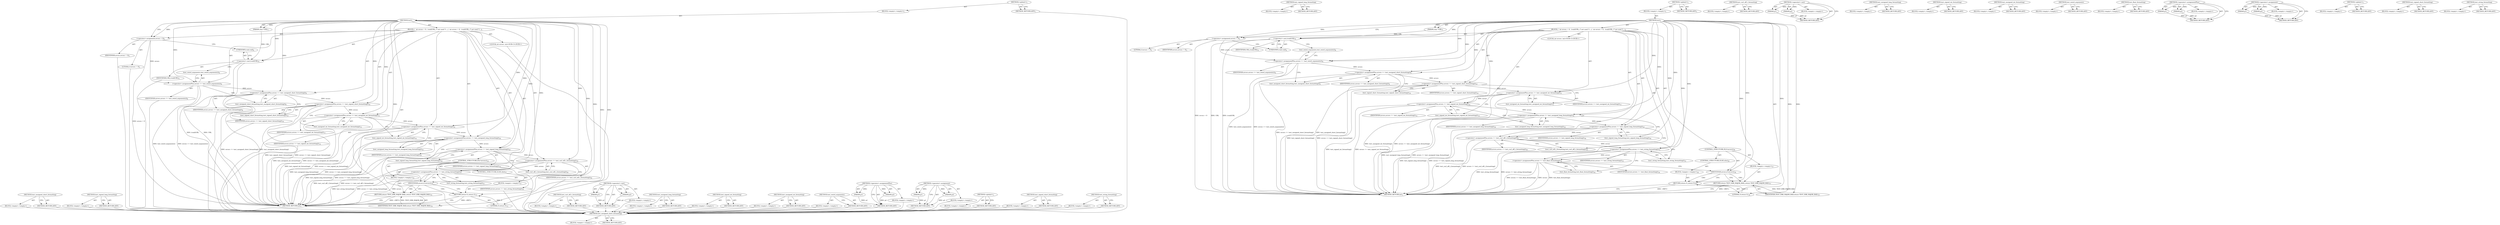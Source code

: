 digraph "test_string_formatting" {
vulnerable_91 [label=<(METHOD,test_unsigned_short_formatting)>];
vulnerable_92 [label=<(BLOCK,&lt;empty&gt;,&lt;empty&gt;)>];
vulnerable_93 [label=<(METHOD_RETURN,ANY)>];
vulnerable_106 [label=<(METHOD,test_signed_long_formatting)>];
vulnerable_107 [label=<(BLOCK,&lt;empty&gt;,&lt;empty&gt;)>];
vulnerable_108 [label=<(METHOD_RETURN,ANY)>];
vulnerable_6 [label=<(METHOD,&lt;global&gt;)<SUB>1</SUB>>];
vulnerable_7 [label=<(BLOCK,&lt;empty&gt;,&lt;empty&gt;)<SUB>1</SUB>>];
vulnerable_8 [label=<(METHOD,test)<SUB>1</SUB>>];
vulnerable_9 [label=<(PARAM,char *URL)<SUB>1</SUB>>];
vulnerable_10 [label=<(BLOCK,{
  int errors = 0;
  (void)URL; /* not used */...,{
  int errors = 0;
  (void)URL; /* not used */...)<SUB>2</SUB>>];
vulnerable_11 [label="<(LOCAL,int errors: int)<SUB>3</SUB>>"];
vulnerable_12 [label=<(&lt;operator&gt;.assignment,errors = 0)<SUB>3</SUB>>];
vulnerable_13 [label=<(IDENTIFIER,errors,errors = 0)<SUB>3</SUB>>];
vulnerable_14 [label=<(LITERAL,0,errors = 0)<SUB>3</SUB>>];
vulnerable_15 [label=<(&lt;operator&gt;.cast,(void)URL)<SUB>4</SUB>>];
vulnerable_16 [label=<(UNKNOWN,void,void)<SUB>4</SUB>>];
vulnerable_17 [label=<(IDENTIFIER,URL,(void)URL)<SUB>4</SUB>>];
vulnerable_18 [label=<(&lt;operator&gt;.assignmentPlus,errors += test_weird_arguments())<SUB>6</SUB>>];
vulnerable_19 [label=<(IDENTIFIER,errors,errors += test_weird_arguments())<SUB>6</SUB>>];
vulnerable_20 [label=<(test_weird_arguments,test_weird_arguments())<SUB>6</SUB>>];
vulnerable_21 [label=<(&lt;operator&gt;.assignmentPlus,errors += test_unsigned_short_formatting())<SUB>8</SUB>>];
vulnerable_22 [label=<(IDENTIFIER,errors,errors += test_unsigned_short_formatting())<SUB>8</SUB>>];
vulnerable_23 [label=<(test_unsigned_short_formatting,test_unsigned_short_formatting())<SUB>8</SUB>>];
vulnerable_24 [label=<(&lt;operator&gt;.assignmentPlus,errors += test_signed_short_formatting())<SUB>10</SUB>>];
vulnerable_25 [label=<(IDENTIFIER,errors,errors += test_signed_short_formatting())<SUB>10</SUB>>];
vulnerable_26 [label=<(test_signed_short_formatting,test_signed_short_formatting())<SUB>10</SUB>>];
vulnerable_27 [label=<(&lt;operator&gt;.assignmentPlus,errors += test_unsigned_int_formatting())<SUB>12</SUB>>];
vulnerable_28 [label=<(IDENTIFIER,errors,errors += test_unsigned_int_formatting())<SUB>12</SUB>>];
vulnerable_29 [label=<(test_unsigned_int_formatting,test_unsigned_int_formatting())<SUB>12</SUB>>];
vulnerable_30 [label=<(&lt;operator&gt;.assignmentPlus,errors += test_signed_int_formatting())<SUB>14</SUB>>];
vulnerable_31 [label=<(IDENTIFIER,errors,errors += test_signed_int_formatting())<SUB>14</SUB>>];
vulnerable_32 [label=<(test_signed_int_formatting,test_signed_int_formatting())<SUB>14</SUB>>];
vulnerable_33 [label=<(&lt;operator&gt;.assignmentPlus,errors += test_unsigned_long_formatting())<SUB>16</SUB>>];
vulnerable_34 [label=<(IDENTIFIER,errors,errors += test_unsigned_long_formatting())<SUB>16</SUB>>];
vulnerable_35 [label=<(test_unsigned_long_formatting,test_unsigned_long_formatting())<SUB>16</SUB>>];
vulnerable_36 [label=<(&lt;operator&gt;.assignmentPlus,errors += test_signed_long_formatting())<SUB>18</SUB>>];
vulnerable_37 [label=<(IDENTIFIER,errors,errors += test_signed_long_formatting())<SUB>18</SUB>>];
vulnerable_38 [label=<(test_signed_long_formatting,test_signed_long_formatting())<SUB>18</SUB>>];
vulnerable_39 [label=<(&lt;operator&gt;.assignmentPlus,errors += test_curl_off_t_formatting())<SUB>20</SUB>>];
vulnerable_40 [label=<(IDENTIFIER,errors,errors += test_curl_off_t_formatting())<SUB>20</SUB>>];
vulnerable_41 [label=<(test_curl_off_t_formatting,test_curl_off_t_formatting())<SUB>20</SUB>>];
vulnerable_42 [label=<(&lt;operator&gt;.assignmentPlus,errors += test_string_formatting())<SUB>22</SUB>>];
vulnerable_43 [label=<(IDENTIFIER,errors,errors += test_string_formatting())<SUB>22</SUB>>];
vulnerable_44 [label=<(test_string_formatting,test_string_formatting())<SUB>22</SUB>>];
vulnerable_45 [label=<(CONTROL_STRUCTURE,IF,if (errors))<SUB>24</SUB>>];
vulnerable_46 [label=<(IDENTIFIER,errors,if (errors))<SUB>24</SUB>>];
vulnerable_47 [label=<(BLOCK,&lt;empty&gt;,&lt;empty&gt;)<SUB>25</SUB>>];
vulnerable_48 [label=<(RETURN,return TEST_ERR_MAJOR_BAD;,return TEST_ERR_MAJOR_BAD;)<SUB>25</SUB>>];
vulnerable_49 [label=<(IDENTIFIER,TEST_ERR_MAJOR_BAD,return TEST_ERR_MAJOR_BAD;)<SUB>25</SUB>>];
vulnerable_50 [label=<(CONTROL_STRUCTURE,ELSE,else)<SUB>27</SUB>>];
vulnerable_51 [label=<(BLOCK,&lt;empty&gt;,&lt;empty&gt;)<SUB>27</SUB>>];
vulnerable_52 [label=<(RETURN,return 0;,return 0;)<SUB>27</SUB>>];
vulnerable_53 [label=<(LITERAL,0,return 0;)<SUB>27</SUB>>];
vulnerable_54 [label=<(METHOD_RETURN,int)<SUB>1</SUB>>];
vulnerable_56 [label=<(METHOD_RETURN,ANY)<SUB>1</SUB>>];
vulnerable_109 [label=<(METHOD,test_curl_off_t_formatting)>];
vulnerable_110 [label=<(BLOCK,&lt;empty&gt;,&lt;empty&gt;)>];
vulnerable_111 [label=<(METHOD_RETURN,ANY)>];
vulnerable_78 [label=<(METHOD,&lt;operator&gt;.cast)>];
vulnerable_79 [label=<(PARAM,p1)>];
vulnerable_80 [label=<(PARAM,p2)>];
vulnerable_81 [label=<(BLOCK,&lt;empty&gt;,&lt;empty&gt;)>];
vulnerable_82 [label=<(METHOD_RETURN,ANY)>];
vulnerable_103 [label=<(METHOD,test_unsigned_long_formatting)>];
vulnerable_104 [label=<(BLOCK,&lt;empty&gt;,&lt;empty&gt;)>];
vulnerable_105 [label=<(METHOD_RETURN,ANY)>];
vulnerable_100 [label=<(METHOD,test_signed_int_formatting)>];
vulnerable_101 [label=<(BLOCK,&lt;empty&gt;,&lt;empty&gt;)>];
vulnerable_102 [label=<(METHOD_RETURN,ANY)>];
vulnerable_97 [label=<(METHOD,test_unsigned_int_formatting)>];
vulnerable_98 [label=<(BLOCK,&lt;empty&gt;,&lt;empty&gt;)>];
vulnerable_99 [label=<(METHOD_RETURN,ANY)>];
vulnerable_88 [label=<(METHOD,test_weird_arguments)>];
vulnerable_89 [label=<(BLOCK,&lt;empty&gt;,&lt;empty&gt;)>];
vulnerable_90 [label=<(METHOD_RETURN,ANY)>];
vulnerable_83 [label=<(METHOD,&lt;operator&gt;.assignmentPlus)>];
vulnerable_84 [label=<(PARAM,p1)>];
vulnerable_85 [label=<(PARAM,p2)>];
vulnerable_86 [label=<(BLOCK,&lt;empty&gt;,&lt;empty&gt;)>];
vulnerable_87 [label=<(METHOD_RETURN,ANY)>];
vulnerable_73 [label=<(METHOD,&lt;operator&gt;.assignment)>];
vulnerable_74 [label=<(PARAM,p1)>];
vulnerable_75 [label=<(PARAM,p2)>];
vulnerable_76 [label=<(BLOCK,&lt;empty&gt;,&lt;empty&gt;)>];
vulnerable_77 [label=<(METHOD_RETURN,ANY)>];
vulnerable_67 [label=<(METHOD,&lt;global&gt;)<SUB>1</SUB>>];
vulnerable_68 [label=<(BLOCK,&lt;empty&gt;,&lt;empty&gt;)>];
vulnerable_69 [label=<(METHOD_RETURN,ANY)>];
vulnerable_94 [label=<(METHOD,test_signed_short_formatting)>];
vulnerable_95 [label=<(BLOCK,&lt;empty&gt;,&lt;empty&gt;)>];
vulnerable_96 [label=<(METHOD_RETURN,ANY)>];
vulnerable_112 [label=<(METHOD,test_string_formatting)>];
vulnerable_113 [label=<(BLOCK,&lt;empty&gt;,&lt;empty&gt;)>];
vulnerable_114 [label=<(METHOD_RETURN,ANY)>];
fixed_94 [label=<(METHOD,test_unsigned_short_formatting)>];
fixed_95 [label=<(BLOCK,&lt;empty&gt;,&lt;empty&gt;)>];
fixed_96 [label=<(METHOD_RETURN,ANY)>];
fixed_109 [label=<(METHOD,test_signed_long_formatting)>];
fixed_110 [label=<(BLOCK,&lt;empty&gt;,&lt;empty&gt;)>];
fixed_111 [label=<(METHOD_RETURN,ANY)>];
fixed_6 [label=<(METHOD,&lt;global&gt;)<SUB>1</SUB>>];
fixed_7 [label=<(BLOCK,&lt;empty&gt;,&lt;empty&gt;)<SUB>1</SUB>>];
fixed_8 [label=<(METHOD,test)<SUB>1</SUB>>];
fixed_9 [label=<(PARAM,char *URL)<SUB>1</SUB>>];
fixed_10 [label=<(BLOCK,{
  int errors = 0;
  (void)URL; /* not used */...,{
  int errors = 0;
  (void)URL; /* not used */...)<SUB>2</SUB>>];
fixed_11 [label="<(LOCAL,int errors: int)<SUB>3</SUB>>"];
fixed_12 [label=<(&lt;operator&gt;.assignment,errors = 0)<SUB>3</SUB>>];
fixed_13 [label=<(IDENTIFIER,errors,errors = 0)<SUB>3</SUB>>];
fixed_14 [label=<(LITERAL,0,errors = 0)<SUB>3</SUB>>];
fixed_15 [label=<(&lt;operator&gt;.cast,(void)URL)<SUB>4</SUB>>];
fixed_16 [label=<(UNKNOWN,void,void)<SUB>4</SUB>>];
fixed_17 [label=<(IDENTIFIER,URL,(void)URL)<SUB>4</SUB>>];
fixed_18 [label=<(&lt;operator&gt;.assignmentPlus,errors += test_weird_arguments())<SUB>6</SUB>>];
fixed_19 [label=<(IDENTIFIER,errors,errors += test_weird_arguments())<SUB>6</SUB>>];
fixed_20 [label=<(test_weird_arguments,test_weird_arguments())<SUB>6</SUB>>];
fixed_21 [label=<(&lt;operator&gt;.assignmentPlus,errors += test_unsigned_short_formatting())<SUB>8</SUB>>];
fixed_22 [label=<(IDENTIFIER,errors,errors += test_unsigned_short_formatting())<SUB>8</SUB>>];
fixed_23 [label=<(test_unsigned_short_formatting,test_unsigned_short_formatting())<SUB>8</SUB>>];
fixed_24 [label=<(&lt;operator&gt;.assignmentPlus,errors += test_signed_short_formatting())<SUB>10</SUB>>];
fixed_25 [label=<(IDENTIFIER,errors,errors += test_signed_short_formatting())<SUB>10</SUB>>];
fixed_26 [label=<(test_signed_short_formatting,test_signed_short_formatting())<SUB>10</SUB>>];
fixed_27 [label=<(&lt;operator&gt;.assignmentPlus,errors += test_unsigned_int_formatting())<SUB>12</SUB>>];
fixed_28 [label=<(IDENTIFIER,errors,errors += test_unsigned_int_formatting())<SUB>12</SUB>>];
fixed_29 [label=<(test_unsigned_int_formatting,test_unsigned_int_formatting())<SUB>12</SUB>>];
fixed_30 [label=<(&lt;operator&gt;.assignmentPlus,errors += test_signed_int_formatting())<SUB>14</SUB>>];
fixed_31 [label=<(IDENTIFIER,errors,errors += test_signed_int_formatting())<SUB>14</SUB>>];
fixed_32 [label=<(test_signed_int_formatting,test_signed_int_formatting())<SUB>14</SUB>>];
fixed_33 [label=<(&lt;operator&gt;.assignmentPlus,errors += test_unsigned_long_formatting())<SUB>16</SUB>>];
fixed_34 [label=<(IDENTIFIER,errors,errors += test_unsigned_long_formatting())<SUB>16</SUB>>];
fixed_35 [label=<(test_unsigned_long_formatting,test_unsigned_long_formatting())<SUB>16</SUB>>];
fixed_36 [label=<(&lt;operator&gt;.assignmentPlus,errors += test_signed_long_formatting())<SUB>18</SUB>>];
fixed_37 [label=<(IDENTIFIER,errors,errors += test_signed_long_formatting())<SUB>18</SUB>>];
fixed_38 [label=<(test_signed_long_formatting,test_signed_long_formatting())<SUB>18</SUB>>];
fixed_39 [label=<(&lt;operator&gt;.assignmentPlus,errors += test_curl_off_t_formatting())<SUB>20</SUB>>];
fixed_40 [label=<(IDENTIFIER,errors,errors += test_curl_off_t_formatting())<SUB>20</SUB>>];
fixed_41 [label=<(test_curl_off_t_formatting,test_curl_off_t_formatting())<SUB>20</SUB>>];
fixed_42 [label=<(&lt;operator&gt;.assignmentPlus,errors += test_string_formatting())<SUB>22</SUB>>];
fixed_43 [label=<(IDENTIFIER,errors,errors += test_string_formatting())<SUB>22</SUB>>];
fixed_44 [label=<(test_string_formatting,test_string_formatting())<SUB>22</SUB>>];
fixed_45 [label=<(&lt;operator&gt;.assignmentPlus,errors += test_float_formatting())<SUB>24</SUB>>];
fixed_46 [label=<(IDENTIFIER,errors,errors += test_float_formatting())<SUB>24</SUB>>];
fixed_47 [label=<(test_float_formatting,test_float_formatting())<SUB>24</SUB>>];
fixed_48 [label=<(CONTROL_STRUCTURE,IF,if (errors))<SUB>26</SUB>>];
fixed_49 [label=<(IDENTIFIER,errors,if (errors))<SUB>26</SUB>>];
fixed_50 [label=<(BLOCK,&lt;empty&gt;,&lt;empty&gt;)<SUB>27</SUB>>];
fixed_51 [label=<(RETURN,return TEST_ERR_MAJOR_BAD;,return TEST_ERR_MAJOR_BAD;)<SUB>27</SUB>>];
fixed_52 [label=<(IDENTIFIER,TEST_ERR_MAJOR_BAD,return TEST_ERR_MAJOR_BAD;)<SUB>27</SUB>>];
fixed_53 [label=<(CONTROL_STRUCTURE,ELSE,else)<SUB>29</SUB>>];
fixed_54 [label=<(BLOCK,&lt;empty&gt;,&lt;empty&gt;)<SUB>29</SUB>>];
fixed_55 [label=<(RETURN,return 0;,return 0;)<SUB>29</SUB>>];
fixed_56 [label=<(LITERAL,0,return 0;)<SUB>29</SUB>>];
fixed_57 [label=<(METHOD_RETURN,int)<SUB>1</SUB>>];
fixed_59 [label=<(METHOD_RETURN,ANY)<SUB>1</SUB>>];
fixed_112 [label=<(METHOD,test_curl_off_t_formatting)>];
fixed_113 [label=<(BLOCK,&lt;empty&gt;,&lt;empty&gt;)>];
fixed_114 [label=<(METHOD_RETURN,ANY)>];
fixed_81 [label=<(METHOD,&lt;operator&gt;.cast)>];
fixed_82 [label=<(PARAM,p1)>];
fixed_83 [label=<(PARAM,p2)>];
fixed_84 [label=<(BLOCK,&lt;empty&gt;,&lt;empty&gt;)>];
fixed_85 [label=<(METHOD_RETURN,ANY)>];
fixed_106 [label=<(METHOD,test_unsigned_long_formatting)>];
fixed_107 [label=<(BLOCK,&lt;empty&gt;,&lt;empty&gt;)>];
fixed_108 [label=<(METHOD_RETURN,ANY)>];
fixed_103 [label=<(METHOD,test_signed_int_formatting)>];
fixed_104 [label=<(BLOCK,&lt;empty&gt;,&lt;empty&gt;)>];
fixed_105 [label=<(METHOD_RETURN,ANY)>];
fixed_100 [label=<(METHOD,test_unsigned_int_formatting)>];
fixed_101 [label=<(BLOCK,&lt;empty&gt;,&lt;empty&gt;)>];
fixed_102 [label=<(METHOD_RETURN,ANY)>];
fixed_91 [label=<(METHOD,test_weird_arguments)>];
fixed_92 [label=<(BLOCK,&lt;empty&gt;,&lt;empty&gt;)>];
fixed_93 [label=<(METHOD_RETURN,ANY)>];
fixed_118 [label=<(METHOD,test_float_formatting)>];
fixed_119 [label=<(BLOCK,&lt;empty&gt;,&lt;empty&gt;)>];
fixed_120 [label=<(METHOD_RETURN,ANY)>];
fixed_86 [label=<(METHOD,&lt;operator&gt;.assignmentPlus)>];
fixed_87 [label=<(PARAM,p1)>];
fixed_88 [label=<(PARAM,p2)>];
fixed_89 [label=<(BLOCK,&lt;empty&gt;,&lt;empty&gt;)>];
fixed_90 [label=<(METHOD_RETURN,ANY)>];
fixed_76 [label=<(METHOD,&lt;operator&gt;.assignment)>];
fixed_77 [label=<(PARAM,p1)>];
fixed_78 [label=<(PARAM,p2)>];
fixed_79 [label=<(BLOCK,&lt;empty&gt;,&lt;empty&gt;)>];
fixed_80 [label=<(METHOD_RETURN,ANY)>];
fixed_70 [label=<(METHOD,&lt;global&gt;)<SUB>1</SUB>>];
fixed_71 [label=<(BLOCK,&lt;empty&gt;,&lt;empty&gt;)>];
fixed_72 [label=<(METHOD_RETURN,ANY)>];
fixed_97 [label=<(METHOD,test_signed_short_formatting)>];
fixed_98 [label=<(BLOCK,&lt;empty&gt;,&lt;empty&gt;)>];
fixed_99 [label=<(METHOD_RETURN,ANY)>];
fixed_115 [label=<(METHOD,test_string_formatting)>];
fixed_116 [label=<(BLOCK,&lt;empty&gt;,&lt;empty&gt;)>];
fixed_117 [label=<(METHOD_RETURN,ANY)>];
vulnerable_91 -> vulnerable_92  [key=0, label="AST: "];
vulnerable_91 -> vulnerable_93  [key=0, label="AST: "];
vulnerable_91 -> vulnerable_93  [key=1, label="CFG: "];
vulnerable_92 -> fixed_94  [key=0];
vulnerable_93 -> fixed_94  [key=0];
vulnerable_106 -> vulnerable_107  [key=0, label="AST: "];
vulnerable_106 -> vulnerable_108  [key=0, label="AST: "];
vulnerable_106 -> vulnerable_108  [key=1, label="CFG: "];
vulnerable_107 -> fixed_94  [key=0];
vulnerable_108 -> fixed_94  [key=0];
vulnerable_6 -> vulnerable_7  [key=0, label="AST: "];
vulnerable_6 -> vulnerable_56  [key=0, label="AST: "];
vulnerable_6 -> vulnerable_56  [key=1, label="CFG: "];
vulnerable_7 -> vulnerable_8  [key=0, label="AST: "];
vulnerable_8 -> vulnerable_9  [key=0, label="AST: "];
vulnerable_8 -> vulnerable_9  [key=1, label="DDG: "];
vulnerable_8 -> vulnerable_10  [key=0, label="AST: "];
vulnerable_8 -> vulnerable_54  [key=0, label="AST: "];
vulnerable_8 -> vulnerable_12  [key=0, label="CFG: "];
vulnerable_8 -> vulnerable_12  [key=1, label="DDG: "];
vulnerable_8 -> vulnerable_15  [key=0, label="DDG: "];
vulnerable_8 -> vulnerable_18  [key=0, label="DDG: "];
vulnerable_8 -> vulnerable_21  [key=0, label="DDG: "];
vulnerable_8 -> vulnerable_24  [key=0, label="DDG: "];
vulnerable_8 -> vulnerable_27  [key=0, label="DDG: "];
vulnerable_8 -> vulnerable_30  [key=0, label="DDG: "];
vulnerable_8 -> vulnerable_33  [key=0, label="DDG: "];
vulnerable_8 -> vulnerable_36  [key=0, label="DDG: "];
vulnerable_8 -> vulnerable_39  [key=0, label="DDG: "];
vulnerable_8 -> vulnerable_42  [key=0, label="DDG: "];
vulnerable_8 -> vulnerable_46  [key=0, label="DDG: "];
vulnerable_8 -> vulnerable_48  [key=0, label="DDG: "];
vulnerable_8 -> vulnerable_49  [key=0, label="DDG: "];
vulnerable_8 -> vulnerable_52  [key=0, label="DDG: "];
vulnerable_8 -> vulnerable_53  [key=0, label="DDG: "];
vulnerable_9 -> vulnerable_15  [key=0, label="DDG: URL"];
vulnerable_10 -> vulnerable_11  [key=0, label="AST: "];
vulnerable_10 -> vulnerable_12  [key=0, label="AST: "];
vulnerable_10 -> vulnerable_15  [key=0, label="AST: "];
vulnerable_10 -> vulnerable_18  [key=0, label="AST: "];
vulnerable_10 -> vulnerable_21  [key=0, label="AST: "];
vulnerable_10 -> vulnerable_24  [key=0, label="AST: "];
vulnerable_10 -> vulnerable_27  [key=0, label="AST: "];
vulnerable_10 -> vulnerable_30  [key=0, label="AST: "];
vulnerable_10 -> vulnerable_33  [key=0, label="AST: "];
vulnerable_10 -> vulnerable_36  [key=0, label="AST: "];
vulnerable_10 -> vulnerable_39  [key=0, label="AST: "];
vulnerable_10 -> vulnerable_42  [key=0, label="AST: "];
vulnerable_10 -> vulnerable_45  [key=0, label="AST: "];
vulnerable_11 -> fixed_94  [key=0];
vulnerable_12 -> vulnerable_13  [key=0, label="AST: "];
vulnerable_12 -> vulnerable_14  [key=0, label="AST: "];
vulnerable_12 -> vulnerable_16  [key=0, label="CFG: "];
vulnerable_12 -> vulnerable_54  [key=0, label="DDG: errors = 0"];
vulnerable_12 -> vulnerable_18  [key=0, label="DDG: errors"];
vulnerable_13 -> fixed_94  [key=0];
vulnerable_14 -> fixed_94  [key=0];
vulnerable_15 -> vulnerable_16  [key=0, label="AST: "];
vulnerable_15 -> vulnerable_17  [key=0, label="AST: "];
vulnerable_15 -> vulnerable_20  [key=0, label="CFG: "];
vulnerable_15 -> vulnerable_54  [key=0, label="DDG: URL"];
vulnerable_15 -> vulnerable_54  [key=1, label="DDG: (void)URL"];
vulnerable_16 -> vulnerable_15  [key=0, label="CFG: "];
vulnerable_17 -> fixed_94  [key=0];
vulnerable_18 -> vulnerable_19  [key=0, label="AST: "];
vulnerable_18 -> vulnerable_20  [key=0, label="AST: "];
vulnerable_18 -> vulnerable_23  [key=0, label="CFG: "];
vulnerable_18 -> vulnerable_54  [key=0, label="DDG: test_weird_arguments()"];
vulnerable_18 -> vulnerable_54  [key=1, label="DDG: errors += test_weird_arguments()"];
vulnerable_18 -> vulnerable_21  [key=0, label="DDG: errors"];
vulnerable_19 -> fixed_94  [key=0];
vulnerable_20 -> vulnerable_18  [key=0, label="CFG: "];
vulnerable_21 -> vulnerable_22  [key=0, label="AST: "];
vulnerable_21 -> vulnerable_23  [key=0, label="AST: "];
vulnerable_21 -> vulnerable_26  [key=0, label="CFG: "];
vulnerable_21 -> vulnerable_54  [key=0, label="DDG: test_unsigned_short_formatting()"];
vulnerable_21 -> vulnerable_54  [key=1, label="DDG: errors += test_unsigned_short_formatting()"];
vulnerable_21 -> vulnerable_24  [key=0, label="DDG: errors"];
vulnerable_22 -> fixed_94  [key=0];
vulnerable_23 -> vulnerable_21  [key=0, label="CFG: "];
vulnerable_24 -> vulnerable_25  [key=0, label="AST: "];
vulnerable_24 -> vulnerable_26  [key=0, label="AST: "];
vulnerable_24 -> vulnerable_29  [key=0, label="CFG: "];
vulnerable_24 -> vulnerable_54  [key=0, label="DDG: test_signed_short_formatting()"];
vulnerable_24 -> vulnerable_54  [key=1, label="DDG: errors += test_signed_short_formatting()"];
vulnerable_24 -> vulnerable_27  [key=0, label="DDG: errors"];
vulnerable_25 -> fixed_94  [key=0];
vulnerable_26 -> vulnerable_24  [key=0, label="CFG: "];
vulnerable_27 -> vulnerable_28  [key=0, label="AST: "];
vulnerable_27 -> vulnerable_29  [key=0, label="AST: "];
vulnerable_27 -> vulnerable_32  [key=0, label="CFG: "];
vulnerable_27 -> vulnerable_54  [key=0, label="DDG: test_unsigned_int_formatting()"];
vulnerable_27 -> vulnerable_54  [key=1, label="DDG: errors += test_unsigned_int_formatting()"];
vulnerable_27 -> vulnerable_30  [key=0, label="DDG: errors"];
vulnerable_28 -> fixed_94  [key=0];
vulnerable_29 -> vulnerable_27  [key=0, label="CFG: "];
vulnerable_30 -> vulnerable_31  [key=0, label="AST: "];
vulnerable_30 -> vulnerable_32  [key=0, label="AST: "];
vulnerable_30 -> vulnerable_35  [key=0, label="CFG: "];
vulnerable_30 -> vulnerable_54  [key=0, label="DDG: test_signed_int_formatting()"];
vulnerable_30 -> vulnerable_54  [key=1, label="DDG: errors += test_signed_int_formatting()"];
vulnerable_30 -> vulnerable_33  [key=0, label="DDG: errors"];
vulnerable_31 -> fixed_94  [key=0];
vulnerable_32 -> vulnerable_30  [key=0, label="CFG: "];
vulnerable_33 -> vulnerable_34  [key=0, label="AST: "];
vulnerable_33 -> vulnerable_35  [key=0, label="AST: "];
vulnerable_33 -> vulnerable_38  [key=0, label="CFG: "];
vulnerable_33 -> vulnerable_54  [key=0, label="DDG: test_unsigned_long_formatting()"];
vulnerable_33 -> vulnerable_54  [key=1, label="DDG: errors += test_unsigned_long_formatting()"];
vulnerable_33 -> vulnerable_36  [key=0, label="DDG: errors"];
vulnerable_34 -> fixed_94  [key=0];
vulnerable_35 -> vulnerable_33  [key=0, label="CFG: "];
vulnerable_36 -> vulnerable_37  [key=0, label="AST: "];
vulnerable_36 -> vulnerable_38  [key=0, label="AST: "];
vulnerable_36 -> vulnerable_41  [key=0, label="CFG: "];
vulnerable_36 -> vulnerable_54  [key=0, label="DDG: test_signed_long_formatting()"];
vulnerable_36 -> vulnerable_54  [key=1, label="DDG: errors += test_signed_long_formatting()"];
vulnerable_36 -> vulnerable_39  [key=0, label="DDG: errors"];
vulnerable_37 -> fixed_94  [key=0];
vulnerable_38 -> vulnerable_36  [key=0, label="CFG: "];
vulnerable_39 -> vulnerable_40  [key=0, label="AST: "];
vulnerable_39 -> vulnerable_41  [key=0, label="AST: "];
vulnerable_39 -> vulnerable_44  [key=0, label="CFG: "];
vulnerable_39 -> vulnerable_54  [key=0, label="DDG: test_curl_off_t_formatting()"];
vulnerable_39 -> vulnerable_54  [key=1, label="DDG: errors += test_curl_off_t_formatting()"];
vulnerable_39 -> vulnerable_42  [key=0, label="DDG: errors"];
vulnerable_40 -> fixed_94  [key=0];
vulnerable_41 -> vulnerable_39  [key=0, label="CFG: "];
vulnerable_42 -> vulnerable_43  [key=0, label="AST: "];
vulnerable_42 -> vulnerable_44  [key=0, label="AST: "];
vulnerable_42 -> vulnerable_46  [key=0, label="CFG: "];
vulnerable_42 -> vulnerable_54  [key=0, label="DDG: errors"];
vulnerable_42 -> vulnerable_54  [key=1, label="DDG: test_string_formatting()"];
vulnerable_42 -> vulnerable_54  [key=2, label="DDG: errors += test_string_formatting()"];
vulnerable_43 -> fixed_94  [key=0];
vulnerable_44 -> vulnerable_42  [key=0, label="CFG: "];
vulnerable_45 -> vulnerable_46  [key=0, label="AST: "];
vulnerable_45 -> vulnerable_47  [key=0, label="AST: "];
vulnerable_45 -> vulnerable_50  [key=0, label="AST: "];
vulnerable_46 -> vulnerable_48  [key=0, label="CFG: "];
vulnerable_46 -> vulnerable_48  [key=1, label="CDG: "];
vulnerable_46 -> vulnerable_52  [key=0, label="CFG: "];
vulnerable_46 -> vulnerable_52  [key=1, label="CDG: "];
vulnerable_47 -> vulnerable_48  [key=0, label="AST: "];
vulnerable_48 -> vulnerable_49  [key=0, label="AST: "];
vulnerable_48 -> vulnerable_54  [key=0, label="CFG: "];
vulnerable_48 -> vulnerable_54  [key=1, label="DDG: &lt;RET&gt;"];
vulnerable_49 -> vulnerable_48  [key=0, label="DDG: TEST_ERR_MAJOR_BAD"];
vulnerable_50 -> vulnerable_51  [key=0, label="AST: "];
vulnerable_51 -> vulnerable_52  [key=0, label="AST: "];
vulnerable_52 -> vulnerable_53  [key=0, label="AST: "];
vulnerable_52 -> vulnerable_54  [key=0, label="CFG: "];
vulnerable_52 -> vulnerable_54  [key=1, label="DDG: &lt;RET&gt;"];
vulnerable_53 -> vulnerable_52  [key=0, label="DDG: 0"];
vulnerable_54 -> fixed_94  [key=0];
vulnerable_56 -> fixed_94  [key=0];
vulnerable_109 -> vulnerable_110  [key=0, label="AST: "];
vulnerable_109 -> vulnerable_111  [key=0, label="AST: "];
vulnerable_109 -> vulnerable_111  [key=1, label="CFG: "];
vulnerable_110 -> fixed_94  [key=0];
vulnerable_111 -> fixed_94  [key=0];
vulnerable_78 -> vulnerable_79  [key=0, label="AST: "];
vulnerable_78 -> vulnerable_79  [key=1, label="DDG: "];
vulnerable_78 -> vulnerable_81  [key=0, label="AST: "];
vulnerable_78 -> vulnerable_80  [key=0, label="AST: "];
vulnerable_78 -> vulnerable_80  [key=1, label="DDG: "];
vulnerable_78 -> vulnerable_82  [key=0, label="AST: "];
vulnerable_78 -> vulnerable_82  [key=1, label="CFG: "];
vulnerable_79 -> vulnerable_82  [key=0, label="DDG: p1"];
vulnerable_80 -> vulnerable_82  [key=0, label="DDG: p2"];
vulnerable_81 -> fixed_94  [key=0];
vulnerable_82 -> fixed_94  [key=0];
vulnerable_103 -> vulnerable_104  [key=0, label="AST: "];
vulnerable_103 -> vulnerable_105  [key=0, label="AST: "];
vulnerable_103 -> vulnerable_105  [key=1, label="CFG: "];
vulnerable_104 -> fixed_94  [key=0];
vulnerable_105 -> fixed_94  [key=0];
vulnerable_100 -> vulnerable_101  [key=0, label="AST: "];
vulnerable_100 -> vulnerable_102  [key=0, label="AST: "];
vulnerable_100 -> vulnerable_102  [key=1, label="CFG: "];
vulnerable_101 -> fixed_94  [key=0];
vulnerable_102 -> fixed_94  [key=0];
vulnerable_97 -> vulnerable_98  [key=0, label="AST: "];
vulnerable_97 -> vulnerable_99  [key=0, label="AST: "];
vulnerable_97 -> vulnerable_99  [key=1, label="CFG: "];
vulnerable_98 -> fixed_94  [key=0];
vulnerable_99 -> fixed_94  [key=0];
vulnerable_88 -> vulnerable_89  [key=0, label="AST: "];
vulnerable_88 -> vulnerable_90  [key=0, label="AST: "];
vulnerable_88 -> vulnerable_90  [key=1, label="CFG: "];
vulnerable_89 -> fixed_94  [key=0];
vulnerable_90 -> fixed_94  [key=0];
vulnerable_83 -> vulnerable_84  [key=0, label="AST: "];
vulnerable_83 -> vulnerable_84  [key=1, label="DDG: "];
vulnerable_83 -> vulnerable_86  [key=0, label="AST: "];
vulnerable_83 -> vulnerable_85  [key=0, label="AST: "];
vulnerable_83 -> vulnerable_85  [key=1, label="DDG: "];
vulnerable_83 -> vulnerable_87  [key=0, label="AST: "];
vulnerable_83 -> vulnerable_87  [key=1, label="CFG: "];
vulnerable_84 -> vulnerable_87  [key=0, label="DDG: p1"];
vulnerable_85 -> vulnerable_87  [key=0, label="DDG: p2"];
vulnerable_86 -> fixed_94  [key=0];
vulnerable_87 -> fixed_94  [key=0];
vulnerable_73 -> vulnerable_74  [key=0, label="AST: "];
vulnerable_73 -> vulnerable_74  [key=1, label="DDG: "];
vulnerable_73 -> vulnerable_76  [key=0, label="AST: "];
vulnerable_73 -> vulnerable_75  [key=0, label="AST: "];
vulnerable_73 -> vulnerable_75  [key=1, label="DDG: "];
vulnerable_73 -> vulnerable_77  [key=0, label="AST: "];
vulnerable_73 -> vulnerable_77  [key=1, label="CFG: "];
vulnerable_74 -> vulnerable_77  [key=0, label="DDG: p1"];
vulnerable_75 -> vulnerable_77  [key=0, label="DDG: p2"];
vulnerable_76 -> fixed_94  [key=0];
vulnerable_77 -> fixed_94  [key=0];
vulnerable_67 -> vulnerable_68  [key=0, label="AST: "];
vulnerable_67 -> vulnerable_69  [key=0, label="AST: "];
vulnerable_67 -> vulnerable_69  [key=1, label="CFG: "];
vulnerable_68 -> fixed_94  [key=0];
vulnerable_69 -> fixed_94  [key=0];
vulnerable_94 -> vulnerable_95  [key=0, label="AST: "];
vulnerable_94 -> vulnerable_96  [key=0, label="AST: "];
vulnerable_94 -> vulnerable_96  [key=1, label="CFG: "];
vulnerable_95 -> fixed_94  [key=0];
vulnerable_96 -> fixed_94  [key=0];
vulnerable_112 -> vulnerable_113  [key=0, label="AST: "];
vulnerable_112 -> vulnerable_114  [key=0, label="AST: "];
vulnerable_112 -> vulnerable_114  [key=1, label="CFG: "];
vulnerable_113 -> fixed_94  [key=0];
vulnerable_114 -> fixed_94  [key=0];
fixed_94 -> fixed_95  [key=0, label="AST: "];
fixed_94 -> fixed_96  [key=0, label="AST: "];
fixed_94 -> fixed_96  [key=1, label="CFG: "];
fixed_109 -> fixed_110  [key=0, label="AST: "];
fixed_109 -> fixed_111  [key=0, label="AST: "];
fixed_109 -> fixed_111  [key=1, label="CFG: "];
fixed_6 -> fixed_7  [key=0, label="AST: "];
fixed_6 -> fixed_59  [key=0, label="AST: "];
fixed_6 -> fixed_59  [key=1, label="CFG: "];
fixed_7 -> fixed_8  [key=0, label="AST: "];
fixed_8 -> fixed_9  [key=0, label="AST: "];
fixed_8 -> fixed_9  [key=1, label="DDG: "];
fixed_8 -> fixed_10  [key=0, label="AST: "];
fixed_8 -> fixed_57  [key=0, label="AST: "];
fixed_8 -> fixed_12  [key=0, label="CFG: "];
fixed_8 -> fixed_12  [key=1, label="DDG: "];
fixed_8 -> fixed_15  [key=0, label="DDG: "];
fixed_8 -> fixed_18  [key=0, label="DDG: "];
fixed_8 -> fixed_21  [key=0, label="DDG: "];
fixed_8 -> fixed_24  [key=0, label="DDG: "];
fixed_8 -> fixed_27  [key=0, label="DDG: "];
fixed_8 -> fixed_30  [key=0, label="DDG: "];
fixed_8 -> fixed_33  [key=0, label="DDG: "];
fixed_8 -> fixed_36  [key=0, label="DDG: "];
fixed_8 -> fixed_39  [key=0, label="DDG: "];
fixed_8 -> fixed_42  [key=0, label="DDG: "];
fixed_8 -> fixed_45  [key=0, label="DDG: "];
fixed_8 -> fixed_49  [key=0, label="DDG: "];
fixed_8 -> fixed_51  [key=0, label="DDG: "];
fixed_8 -> fixed_52  [key=0, label="DDG: "];
fixed_8 -> fixed_55  [key=0, label="DDG: "];
fixed_8 -> fixed_56  [key=0, label="DDG: "];
fixed_9 -> fixed_15  [key=0, label="DDG: URL"];
fixed_10 -> fixed_11  [key=0, label="AST: "];
fixed_10 -> fixed_12  [key=0, label="AST: "];
fixed_10 -> fixed_15  [key=0, label="AST: "];
fixed_10 -> fixed_18  [key=0, label="AST: "];
fixed_10 -> fixed_21  [key=0, label="AST: "];
fixed_10 -> fixed_24  [key=0, label="AST: "];
fixed_10 -> fixed_27  [key=0, label="AST: "];
fixed_10 -> fixed_30  [key=0, label="AST: "];
fixed_10 -> fixed_33  [key=0, label="AST: "];
fixed_10 -> fixed_36  [key=0, label="AST: "];
fixed_10 -> fixed_39  [key=0, label="AST: "];
fixed_10 -> fixed_42  [key=0, label="AST: "];
fixed_10 -> fixed_45  [key=0, label="AST: "];
fixed_10 -> fixed_48  [key=0, label="AST: "];
fixed_12 -> fixed_13  [key=0, label="AST: "];
fixed_12 -> fixed_14  [key=0, label="AST: "];
fixed_12 -> fixed_16  [key=0, label="CFG: "];
fixed_12 -> fixed_57  [key=0, label="DDG: errors = 0"];
fixed_12 -> fixed_18  [key=0, label="DDG: errors"];
fixed_15 -> fixed_16  [key=0, label="AST: "];
fixed_15 -> fixed_17  [key=0, label="AST: "];
fixed_15 -> fixed_20  [key=0, label="CFG: "];
fixed_15 -> fixed_57  [key=0, label="DDG: URL"];
fixed_15 -> fixed_57  [key=1, label="DDG: (void)URL"];
fixed_16 -> fixed_15  [key=0, label="CFG: "];
fixed_18 -> fixed_19  [key=0, label="AST: "];
fixed_18 -> fixed_20  [key=0, label="AST: "];
fixed_18 -> fixed_23  [key=0, label="CFG: "];
fixed_18 -> fixed_57  [key=0, label="DDG: test_weird_arguments()"];
fixed_18 -> fixed_57  [key=1, label="DDG: errors += test_weird_arguments()"];
fixed_18 -> fixed_21  [key=0, label="DDG: errors"];
fixed_20 -> fixed_18  [key=0, label="CFG: "];
fixed_21 -> fixed_22  [key=0, label="AST: "];
fixed_21 -> fixed_23  [key=0, label="AST: "];
fixed_21 -> fixed_26  [key=0, label="CFG: "];
fixed_21 -> fixed_57  [key=0, label="DDG: test_unsigned_short_formatting()"];
fixed_21 -> fixed_57  [key=1, label="DDG: errors += test_unsigned_short_formatting()"];
fixed_21 -> fixed_24  [key=0, label="DDG: errors"];
fixed_23 -> fixed_21  [key=0, label="CFG: "];
fixed_24 -> fixed_25  [key=0, label="AST: "];
fixed_24 -> fixed_26  [key=0, label="AST: "];
fixed_24 -> fixed_29  [key=0, label="CFG: "];
fixed_24 -> fixed_57  [key=0, label="DDG: test_signed_short_formatting()"];
fixed_24 -> fixed_57  [key=1, label="DDG: errors += test_signed_short_formatting()"];
fixed_24 -> fixed_27  [key=0, label="DDG: errors"];
fixed_26 -> fixed_24  [key=0, label="CFG: "];
fixed_27 -> fixed_28  [key=0, label="AST: "];
fixed_27 -> fixed_29  [key=0, label="AST: "];
fixed_27 -> fixed_32  [key=0, label="CFG: "];
fixed_27 -> fixed_57  [key=0, label="DDG: test_unsigned_int_formatting()"];
fixed_27 -> fixed_57  [key=1, label="DDG: errors += test_unsigned_int_formatting()"];
fixed_27 -> fixed_30  [key=0, label="DDG: errors"];
fixed_29 -> fixed_27  [key=0, label="CFG: "];
fixed_30 -> fixed_31  [key=0, label="AST: "];
fixed_30 -> fixed_32  [key=0, label="AST: "];
fixed_30 -> fixed_35  [key=0, label="CFG: "];
fixed_30 -> fixed_57  [key=0, label="DDG: test_signed_int_formatting()"];
fixed_30 -> fixed_57  [key=1, label="DDG: errors += test_signed_int_formatting()"];
fixed_30 -> fixed_33  [key=0, label="DDG: errors"];
fixed_32 -> fixed_30  [key=0, label="CFG: "];
fixed_33 -> fixed_34  [key=0, label="AST: "];
fixed_33 -> fixed_35  [key=0, label="AST: "];
fixed_33 -> fixed_38  [key=0, label="CFG: "];
fixed_33 -> fixed_57  [key=0, label="DDG: test_unsigned_long_formatting()"];
fixed_33 -> fixed_57  [key=1, label="DDG: errors += test_unsigned_long_formatting()"];
fixed_33 -> fixed_36  [key=0, label="DDG: errors"];
fixed_35 -> fixed_33  [key=0, label="CFG: "];
fixed_36 -> fixed_37  [key=0, label="AST: "];
fixed_36 -> fixed_38  [key=0, label="AST: "];
fixed_36 -> fixed_41  [key=0, label="CFG: "];
fixed_36 -> fixed_57  [key=0, label="DDG: test_signed_long_formatting()"];
fixed_36 -> fixed_57  [key=1, label="DDG: errors += test_signed_long_formatting()"];
fixed_36 -> fixed_39  [key=0, label="DDG: errors"];
fixed_38 -> fixed_36  [key=0, label="CFG: "];
fixed_39 -> fixed_40  [key=0, label="AST: "];
fixed_39 -> fixed_41  [key=0, label="AST: "];
fixed_39 -> fixed_44  [key=0, label="CFG: "];
fixed_39 -> fixed_57  [key=0, label="DDG: test_curl_off_t_formatting()"];
fixed_39 -> fixed_57  [key=1, label="DDG: errors += test_curl_off_t_formatting()"];
fixed_39 -> fixed_42  [key=0, label="DDG: errors"];
fixed_41 -> fixed_39  [key=0, label="CFG: "];
fixed_42 -> fixed_43  [key=0, label="AST: "];
fixed_42 -> fixed_44  [key=0, label="AST: "];
fixed_42 -> fixed_47  [key=0, label="CFG: "];
fixed_42 -> fixed_57  [key=0, label="DDG: test_string_formatting()"];
fixed_42 -> fixed_57  [key=1, label="DDG: errors += test_string_formatting()"];
fixed_42 -> fixed_45  [key=0, label="DDG: errors"];
fixed_44 -> fixed_42  [key=0, label="CFG: "];
fixed_45 -> fixed_46  [key=0, label="AST: "];
fixed_45 -> fixed_47  [key=0, label="AST: "];
fixed_45 -> fixed_49  [key=0, label="CFG: "];
fixed_45 -> fixed_57  [key=0, label="DDG: errors"];
fixed_45 -> fixed_57  [key=1, label="DDG: test_float_formatting()"];
fixed_45 -> fixed_57  [key=2, label="DDG: errors += test_float_formatting()"];
fixed_47 -> fixed_45  [key=0, label="CFG: "];
fixed_48 -> fixed_49  [key=0, label="AST: "];
fixed_48 -> fixed_50  [key=0, label="AST: "];
fixed_48 -> fixed_53  [key=0, label="AST: "];
fixed_49 -> fixed_51  [key=0, label="CFG: "];
fixed_49 -> fixed_51  [key=1, label="CDG: "];
fixed_49 -> fixed_55  [key=0, label="CFG: "];
fixed_49 -> fixed_55  [key=1, label="CDG: "];
fixed_50 -> fixed_51  [key=0, label="AST: "];
fixed_51 -> fixed_52  [key=0, label="AST: "];
fixed_51 -> fixed_57  [key=0, label="CFG: "];
fixed_51 -> fixed_57  [key=1, label="DDG: &lt;RET&gt;"];
fixed_52 -> fixed_51  [key=0, label="DDG: TEST_ERR_MAJOR_BAD"];
fixed_53 -> fixed_54  [key=0, label="AST: "];
fixed_54 -> fixed_55  [key=0, label="AST: "];
fixed_55 -> fixed_56  [key=0, label="AST: "];
fixed_55 -> fixed_57  [key=0, label="CFG: "];
fixed_55 -> fixed_57  [key=1, label="DDG: &lt;RET&gt;"];
fixed_56 -> fixed_55  [key=0, label="DDG: 0"];
fixed_112 -> fixed_113  [key=0, label="AST: "];
fixed_112 -> fixed_114  [key=0, label="AST: "];
fixed_112 -> fixed_114  [key=1, label="CFG: "];
fixed_81 -> fixed_82  [key=0, label="AST: "];
fixed_81 -> fixed_82  [key=1, label="DDG: "];
fixed_81 -> fixed_84  [key=0, label="AST: "];
fixed_81 -> fixed_83  [key=0, label="AST: "];
fixed_81 -> fixed_83  [key=1, label="DDG: "];
fixed_81 -> fixed_85  [key=0, label="AST: "];
fixed_81 -> fixed_85  [key=1, label="CFG: "];
fixed_82 -> fixed_85  [key=0, label="DDG: p1"];
fixed_83 -> fixed_85  [key=0, label="DDG: p2"];
fixed_106 -> fixed_107  [key=0, label="AST: "];
fixed_106 -> fixed_108  [key=0, label="AST: "];
fixed_106 -> fixed_108  [key=1, label="CFG: "];
fixed_103 -> fixed_104  [key=0, label="AST: "];
fixed_103 -> fixed_105  [key=0, label="AST: "];
fixed_103 -> fixed_105  [key=1, label="CFG: "];
fixed_100 -> fixed_101  [key=0, label="AST: "];
fixed_100 -> fixed_102  [key=0, label="AST: "];
fixed_100 -> fixed_102  [key=1, label="CFG: "];
fixed_91 -> fixed_92  [key=0, label="AST: "];
fixed_91 -> fixed_93  [key=0, label="AST: "];
fixed_91 -> fixed_93  [key=1, label="CFG: "];
fixed_118 -> fixed_119  [key=0, label="AST: "];
fixed_118 -> fixed_120  [key=0, label="AST: "];
fixed_118 -> fixed_120  [key=1, label="CFG: "];
fixed_86 -> fixed_87  [key=0, label="AST: "];
fixed_86 -> fixed_87  [key=1, label="DDG: "];
fixed_86 -> fixed_89  [key=0, label="AST: "];
fixed_86 -> fixed_88  [key=0, label="AST: "];
fixed_86 -> fixed_88  [key=1, label="DDG: "];
fixed_86 -> fixed_90  [key=0, label="AST: "];
fixed_86 -> fixed_90  [key=1, label="CFG: "];
fixed_87 -> fixed_90  [key=0, label="DDG: p1"];
fixed_88 -> fixed_90  [key=0, label="DDG: p2"];
fixed_76 -> fixed_77  [key=0, label="AST: "];
fixed_76 -> fixed_77  [key=1, label="DDG: "];
fixed_76 -> fixed_79  [key=0, label="AST: "];
fixed_76 -> fixed_78  [key=0, label="AST: "];
fixed_76 -> fixed_78  [key=1, label="DDG: "];
fixed_76 -> fixed_80  [key=0, label="AST: "];
fixed_76 -> fixed_80  [key=1, label="CFG: "];
fixed_77 -> fixed_80  [key=0, label="DDG: p1"];
fixed_78 -> fixed_80  [key=0, label="DDG: p2"];
fixed_70 -> fixed_71  [key=0, label="AST: "];
fixed_70 -> fixed_72  [key=0, label="AST: "];
fixed_70 -> fixed_72  [key=1, label="CFG: "];
fixed_97 -> fixed_98  [key=0, label="AST: "];
fixed_97 -> fixed_99  [key=0, label="AST: "];
fixed_97 -> fixed_99  [key=1, label="CFG: "];
fixed_115 -> fixed_116  [key=0, label="AST: "];
fixed_115 -> fixed_117  [key=0, label="AST: "];
fixed_115 -> fixed_117  [key=1, label="CFG: "];
}
